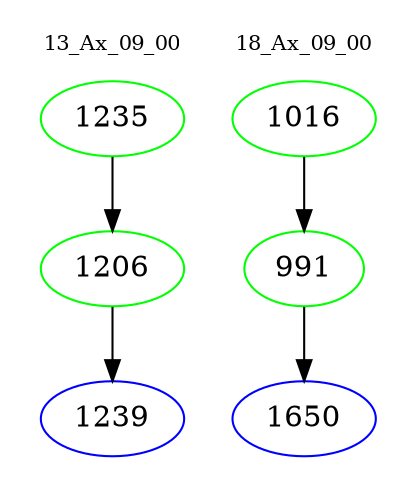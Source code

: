 digraph{
subgraph cluster_0 {
color = white
label = "13_Ax_09_00";
fontsize=10;
T0_1235 [label="1235", color="green"]
T0_1235 -> T0_1206 [color="black"]
T0_1206 [label="1206", color="green"]
T0_1206 -> T0_1239 [color="black"]
T0_1239 [label="1239", color="blue"]
}
subgraph cluster_1 {
color = white
label = "18_Ax_09_00";
fontsize=10;
T1_1016 [label="1016", color="green"]
T1_1016 -> T1_991 [color="black"]
T1_991 [label="991", color="green"]
T1_991 -> T1_1650 [color="black"]
T1_1650 [label="1650", color="blue"]
}
}
